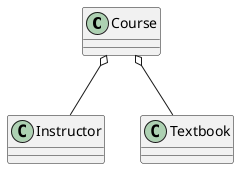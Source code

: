 @startuml
class Course
class Instructor
class Textbook

Course o-- Instructor
Course o-- Textbook
@enduml